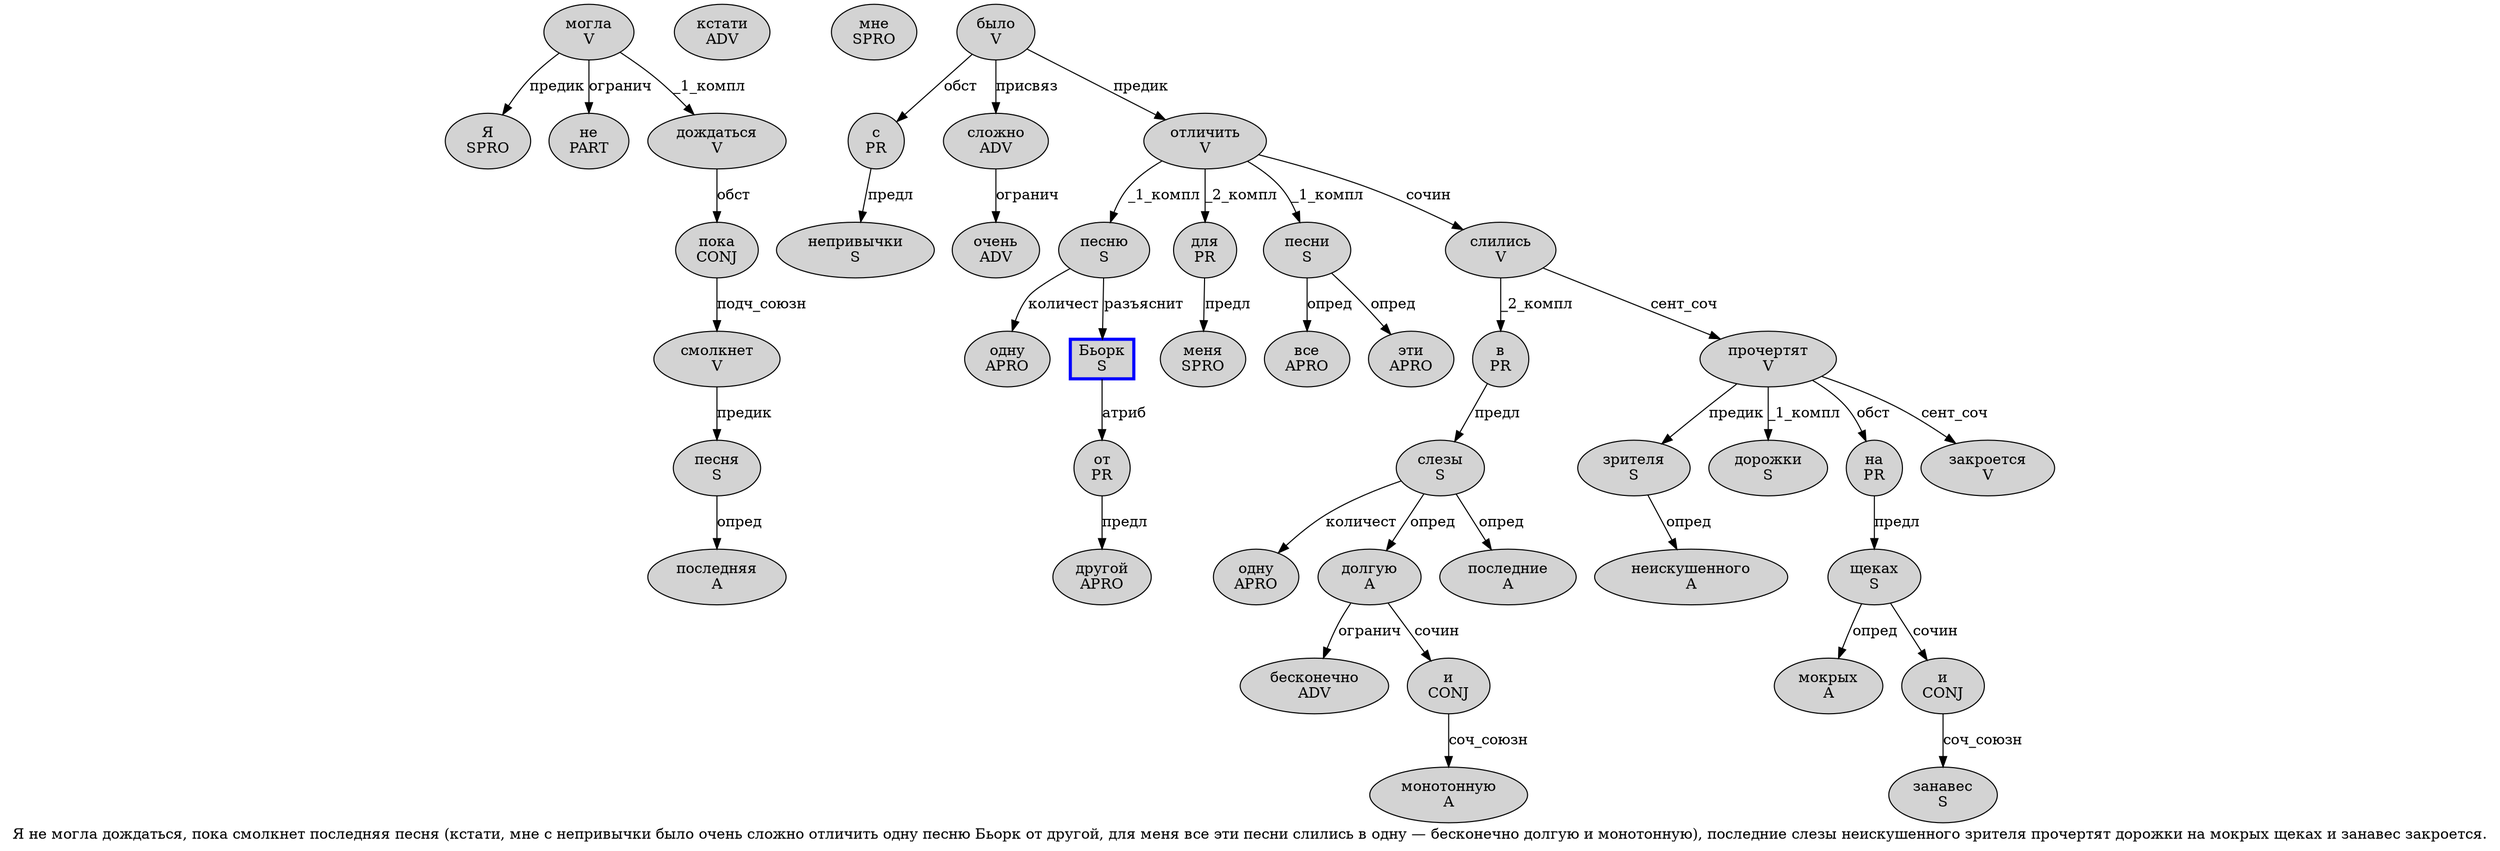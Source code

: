 digraph SENTENCE_2276 {
	graph [label="Я не могла дождаться, пока смолкнет последняя песня (кстати, мне с непривычки было очень сложно отличить одну песню Бьорк от другой, для меня все эти песни слились в одну — бесконечно долгую и монотонную), последние слезы неискушенного зрителя прочертят дорожки на мокрых щеках и занавес закроется."]
	node [style=filled]
		0 [label="Я
SPRO" color="" fillcolor=lightgray penwidth=1 shape=ellipse]
		1 [label="не
PART" color="" fillcolor=lightgray penwidth=1 shape=ellipse]
		2 [label="могла
V" color="" fillcolor=lightgray penwidth=1 shape=ellipse]
		3 [label="дождаться
V" color="" fillcolor=lightgray penwidth=1 shape=ellipse]
		5 [label="пока
CONJ" color="" fillcolor=lightgray penwidth=1 shape=ellipse]
		6 [label="смолкнет
V" color="" fillcolor=lightgray penwidth=1 shape=ellipse]
		7 [label="последняя
A" color="" fillcolor=lightgray penwidth=1 shape=ellipse]
		8 [label="песня
S" color="" fillcolor=lightgray penwidth=1 shape=ellipse]
		10 [label="кстати
ADV" color="" fillcolor=lightgray penwidth=1 shape=ellipse]
		12 [label="мне
SPRO" color="" fillcolor=lightgray penwidth=1 shape=ellipse]
		13 [label="с
PR" color="" fillcolor=lightgray penwidth=1 shape=ellipse]
		14 [label="непривычки
S" color="" fillcolor=lightgray penwidth=1 shape=ellipse]
		15 [label="было
V" color="" fillcolor=lightgray penwidth=1 shape=ellipse]
		16 [label="очень
ADV" color="" fillcolor=lightgray penwidth=1 shape=ellipse]
		17 [label="сложно
ADV" color="" fillcolor=lightgray penwidth=1 shape=ellipse]
		18 [label="отличить
V" color="" fillcolor=lightgray penwidth=1 shape=ellipse]
		19 [label="одну
APRO" color="" fillcolor=lightgray penwidth=1 shape=ellipse]
		20 [label="песню
S" color="" fillcolor=lightgray penwidth=1 shape=ellipse]
		21 [label="Бьорк
S" color=blue fillcolor=lightgray penwidth=3 shape=box]
		22 [label="от
PR" color="" fillcolor=lightgray penwidth=1 shape=ellipse]
		23 [label="другой
APRO" color="" fillcolor=lightgray penwidth=1 shape=ellipse]
		25 [label="для
PR" color="" fillcolor=lightgray penwidth=1 shape=ellipse]
		26 [label="меня
SPRO" color="" fillcolor=lightgray penwidth=1 shape=ellipse]
		27 [label="все
APRO" color="" fillcolor=lightgray penwidth=1 shape=ellipse]
		28 [label="эти
APRO" color="" fillcolor=lightgray penwidth=1 shape=ellipse]
		29 [label="песни
S" color="" fillcolor=lightgray penwidth=1 shape=ellipse]
		30 [label="слились
V" color="" fillcolor=lightgray penwidth=1 shape=ellipse]
		31 [label="в
PR" color="" fillcolor=lightgray penwidth=1 shape=ellipse]
		32 [label="одну
APRO" color="" fillcolor=lightgray penwidth=1 shape=ellipse]
		34 [label="бесконечно
ADV" color="" fillcolor=lightgray penwidth=1 shape=ellipse]
		35 [label="долгую
A" color="" fillcolor=lightgray penwidth=1 shape=ellipse]
		36 [label="и
CONJ" color="" fillcolor=lightgray penwidth=1 shape=ellipse]
		37 [label="монотонную
A" color="" fillcolor=lightgray penwidth=1 shape=ellipse]
		40 [label="последние
A" color="" fillcolor=lightgray penwidth=1 shape=ellipse]
		41 [label="слезы
S" color="" fillcolor=lightgray penwidth=1 shape=ellipse]
		42 [label="неискушенного
A" color="" fillcolor=lightgray penwidth=1 shape=ellipse]
		43 [label="зрителя
S" color="" fillcolor=lightgray penwidth=1 shape=ellipse]
		44 [label="прочертят
V" color="" fillcolor=lightgray penwidth=1 shape=ellipse]
		45 [label="дорожки
S" color="" fillcolor=lightgray penwidth=1 shape=ellipse]
		46 [label="на
PR" color="" fillcolor=lightgray penwidth=1 shape=ellipse]
		47 [label="мокрых
A" color="" fillcolor=lightgray penwidth=1 shape=ellipse]
		48 [label="щеках
S" color="" fillcolor=lightgray penwidth=1 shape=ellipse]
		49 [label="и
CONJ" color="" fillcolor=lightgray penwidth=1 shape=ellipse]
		50 [label="занавес
S" color="" fillcolor=lightgray penwidth=1 shape=ellipse]
		51 [label="закроется
V" color="" fillcolor=lightgray penwidth=1 shape=ellipse]
			5 -> 6 [label="подч_союзн"]
			21 -> 22 [label="атриб"]
			15 -> 13 [label="обст"]
			15 -> 17 [label="присвяз"]
			15 -> 18 [label="предик"]
			3 -> 5 [label="обст"]
			29 -> 27 [label="опред"]
			29 -> 28 [label="опред"]
			8 -> 7 [label="опред"]
			22 -> 23 [label="предл"]
			18 -> 20 [label="_1_компл"]
			18 -> 25 [label="_2_компл"]
			18 -> 29 [label="_1_компл"]
			18 -> 30 [label="сочин"]
			25 -> 26 [label="предл"]
			2 -> 0 [label="предик"]
			2 -> 1 [label="огранич"]
			2 -> 3 [label="_1_компл"]
			46 -> 48 [label="предл"]
			41 -> 32 [label="количест"]
			41 -> 35 [label="опред"]
			41 -> 40 [label="опред"]
			17 -> 16 [label="огранич"]
			49 -> 50 [label="соч_союзн"]
			43 -> 42 [label="опред"]
			44 -> 43 [label="предик"]
			44 -> 45 [label="_1_компл"]
			44 -> 46 [label="обст"]
			44 -> 51 [label="сент_соч"]
			13 -> 14 [label="предл"]
			31 -> 41 [label="предл"]
			30 -> 31 [label="_2_компл"]
			30 -> 44 [label="сент_соч"]
			35 -> 34 [label="огранич"]
			35 -> 36 [label="сочин"]
			48 -> 47 [label="опред"]
			48 -> 49 [label="сочин"]
			36 -> 37 [label="соч_союзн"]
			20 -> 19 [label="количест"]
			20 -> 21 [label="разъяснит"]
			6 -> 8 [label="предик"]
}